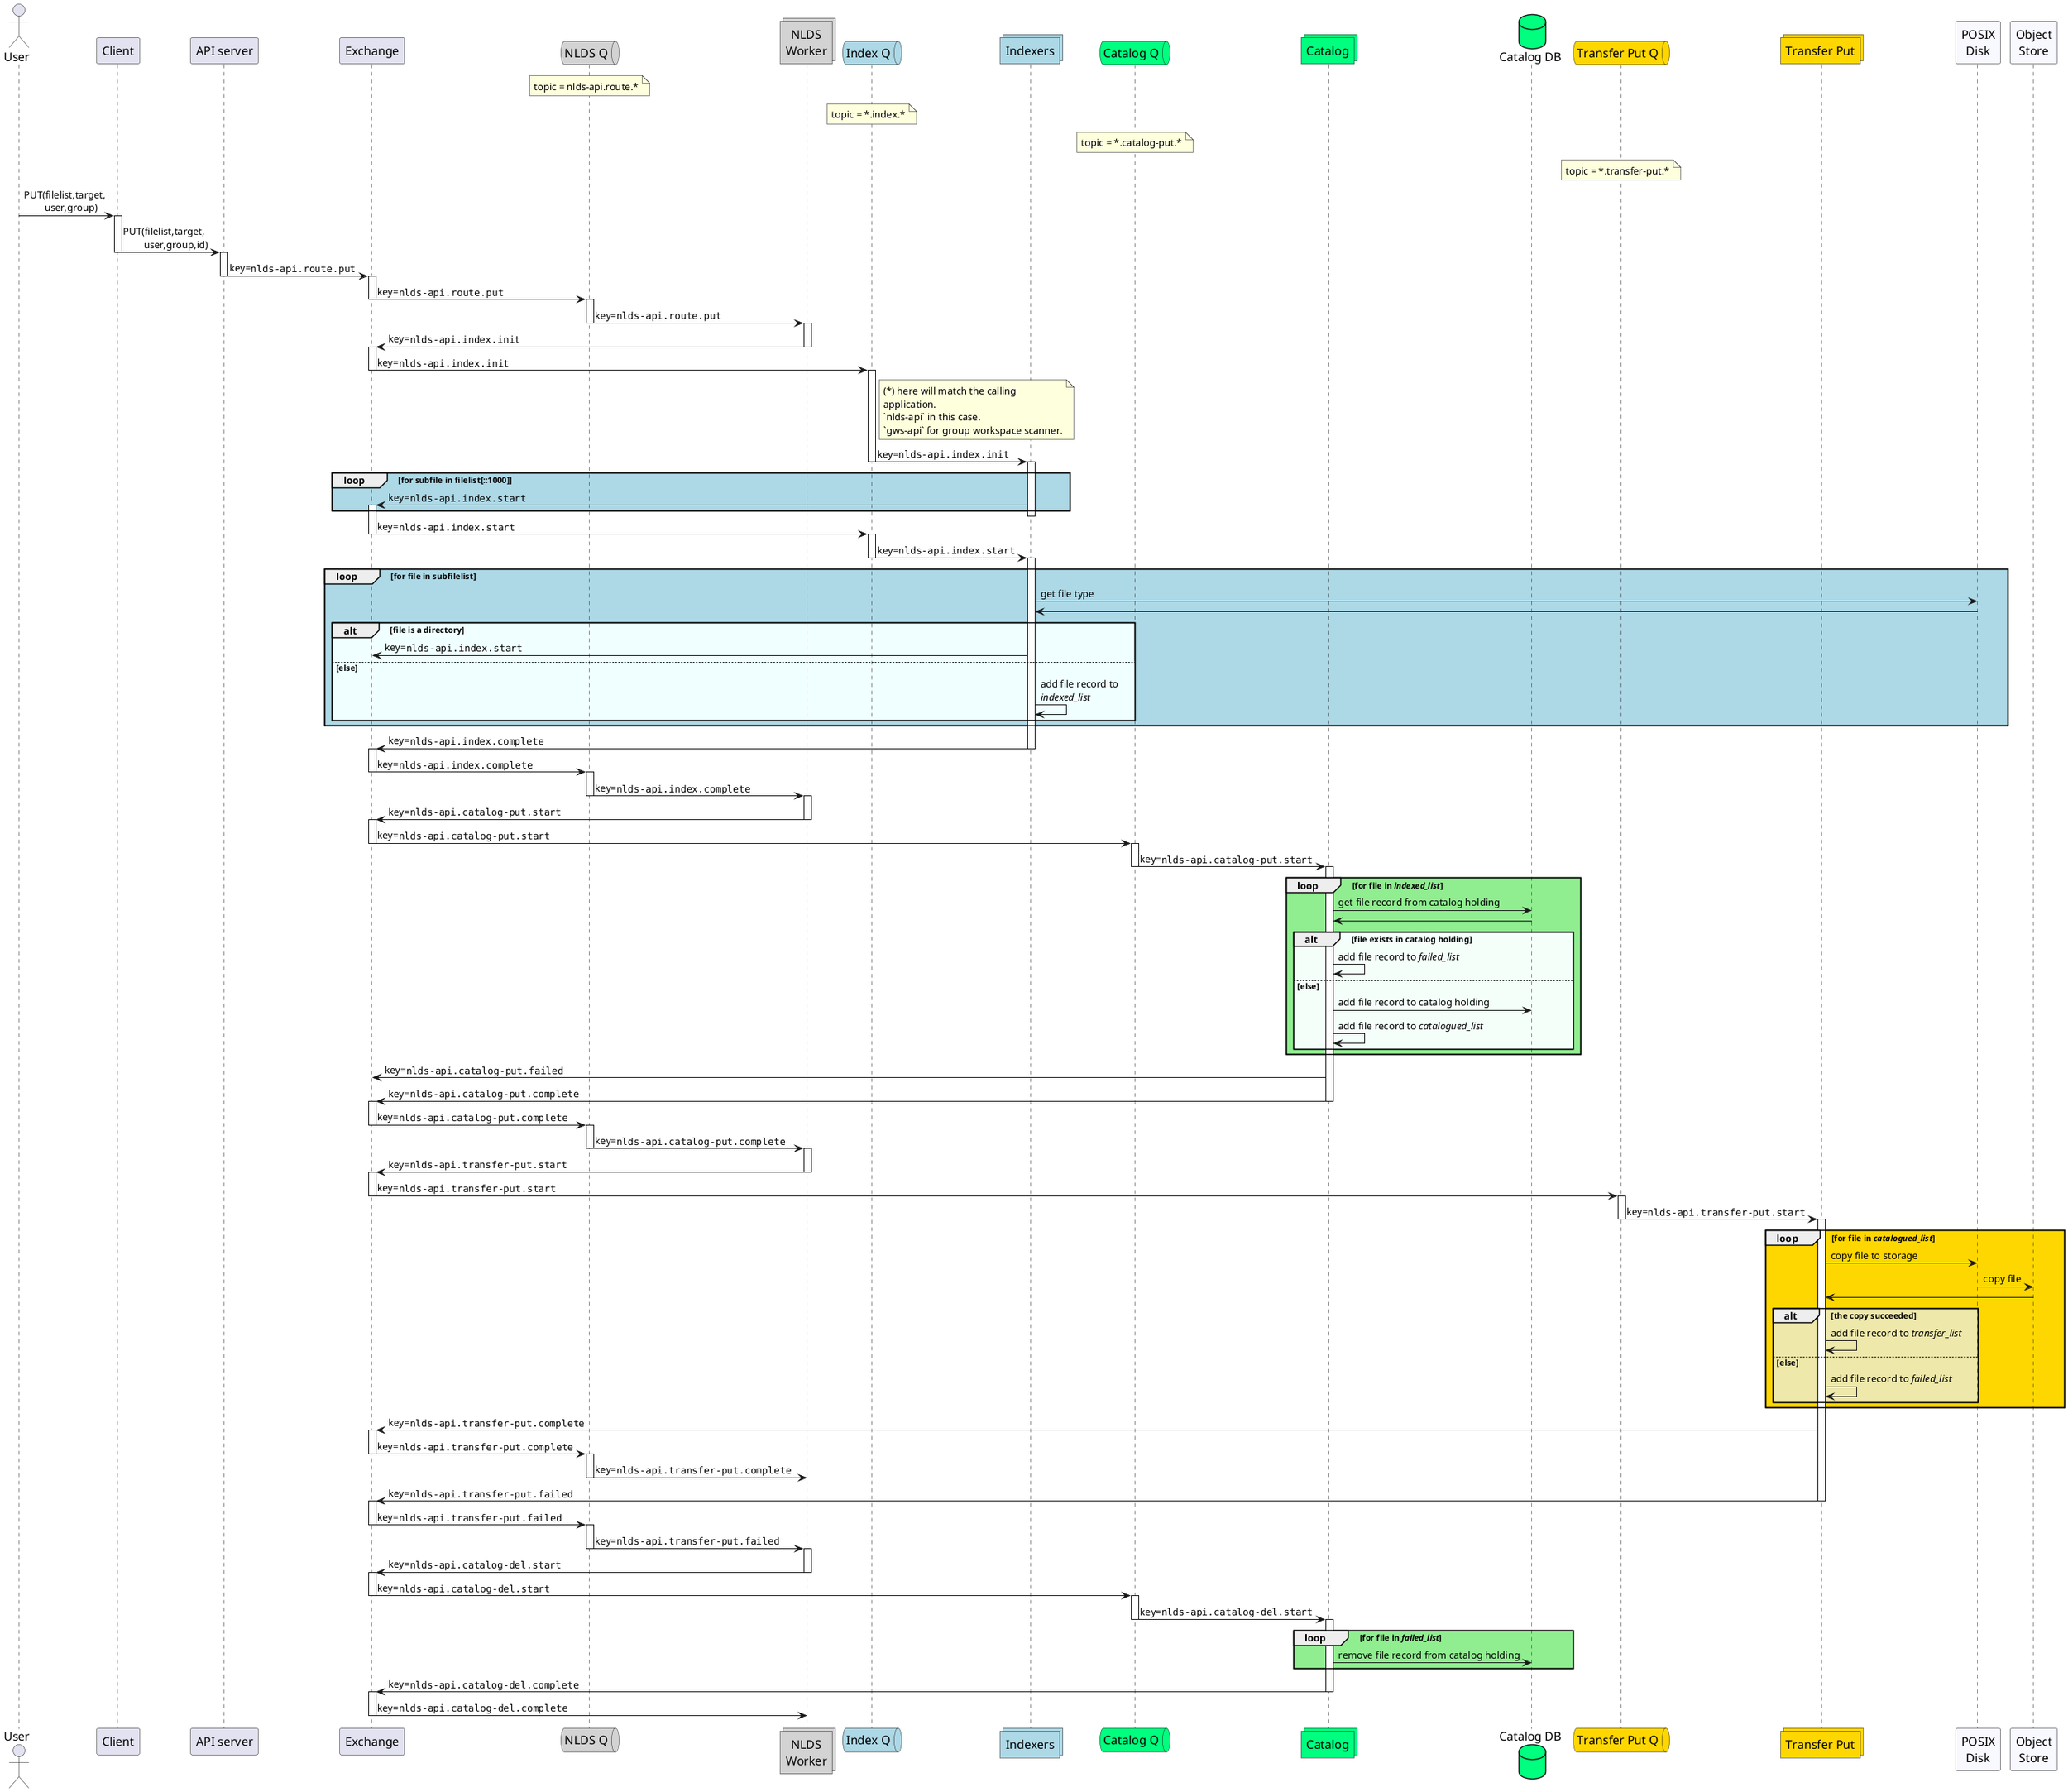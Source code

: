 @startuml message_flow_put_full

skinparam participantFontSize 16
skinparam participantFontName Futura

skinparam queueFontSize 16
skinparam queueFontName Futura

skinparam actorFontSize 16
skinparam actorFontName Futura

skinparam collectionsFontSize 16
skinparam collectionsFontName Futura

skinparam DatabaseFontSize 16
skinparam DatabaseFontName Futura

actor user as "User"
participant client as "Client"
participant server as "API server"
participant wex as "Exchange"

queue qw as "NLDS Q" #lightgrey
note over qw
    topic = nlds-api.route.*
end note
collections work as "NLDS\nWorker" #lightgrey

/'
database iddb as "Transaction DB" #lightgrey
'/
queue qs as "Index Q" #lightblue
note over qs
    topic = *.index.*
end note
collections index as "Indexers" #lightblue

queue qc as "Catalog Q" #springgreen
collections catalog as "Catalog" #springgreen
database catalog_db as "Catalog DB" #springgreen
note over qc
    topic = *.catalog-put.*
end note

queue qt as "Transfer Put Q" #gold
note over qt
    topic = *.transfer-put.*
end note
collections transfer_puts as "Transfer Put" #gold

participant disk as "POSIX\nDisk" #GhostWhite
participant obj as "Object\nStore" #GhostWhite

user -> client : PUT(filelist,target,\n\tuser,group)
activate client
client -> server : PUT(filelist,target,\n\tuser,group,id)
deactivate client
activate server
server -> wex : key=""nlds-api.route.put""
deactivate server
activate wex
wex -> qw : key=""nlds-api.route.put""
deactivate wex
activate qw
qw -> work : key=""nlds-api.route.put""
deactivate qw

activate work
work -> wex : key=""nlds-api.index.init""
deactivate work
activate wex
/'work -> iddb : INSERT(id,target,\n\tuser,group)'/
wex -> qs : key=""nlds-api.index.init""
deactivate wex

note right of qs
    (*) here will match the calling
    application.
    `nlds-api` in this case.
    `gws-api` for group workspace scanner.
end note
activate qs
qs -> index : key=""nlds-api.index.init""
deactivate qs
activate index
loop #lightblue for subfile in filelist[::1000]
    index -> wex : key=""nlds-api.index.start""
    activate wex
end
deactivate index

wex -> qs : key=""nlds-api.index.start""
deactivate wex

activate qs
qs -> index : key=""nlds-api.index.start""
deactivate qs
activate index
loop #lightblue for file in subfilelist
    index -> disk : get file type
    disk -> index
    alt #azure file is a directory
        index -> wex : key=""nlds-api.index.start""
    else else
        index -> index : add file record to\n//indexed_list//
    end
end
index -> wex : key=""nlds-api.index.complete""
deactivate index

activate wex
wex -> qw : key=""nlds-api.index.complete""
deactivate wex

activate qw
qw -> work : key=""nlds-api.index.complete""
deactivate qw

activate work
work -> wex : key=""nlds-api.catalog-put.start""
deactivate work

activate wex
wex -> qc : key=""nlds-api.catalog-put.start""
deactivate wex

activate qc
qc -> catalog : key=""nlds-api.catalog-put.start""
deactivate qc

activate catalog
loop #LightGreen for file in //indexed_list//
    catalog -> catalog_db : get file record from catalog holding
    catalog_db -> catalog
    alt #MintCream file exists in catalog holding
        catalog -> catalog : add file record to //failed_list//
    else else
        catalog -> catalog_db : add file record to catalog holding
        catalog -> catalog : add file record to //catalogued_list//
    end
end

catalog -> wex : key=""nlds-api.catalog-put.failed""
catalog -> wex : key=""nlds-api.catalog-put.complete""

deactivate catalog

activate wex
wex -> qw : key=""nlds-api.catalog-put.complete""
deactivate wex

activate qw
qw -> work: key=""nlds-api.catalog-put.complete""
deactivate qw

activate work
work -> wex  : key=""nlds-api.transfer-put.start""
deactivate work

activate wex
wex -> qt : key=""nlds-api.transfer-put.start""
deactivate wex

activate qt
qt -> transfer_puts : key=""nlds-api.transfer-put.start""
deactivate qt

activate transfer_puts
loop #Gold for file in //catalogued_list//
    transfer_puts -> disk : copy file to storage
    disk -> obj : copy file
    obj -> transfer_puts 
    alt #PaleGoldenRod the copy succeeded
        transfer_puts -> transfer_puts : add file record to //transfer_list//
    else else
        transfer_puts -> transfer_puts : add file record to //failed_list//
    end
end

transfer_puts -> wex : key=""nlds-api.transfer-put.complete""

activate wex
wex -> qw : key=""nlds-api.transfer-put.complete""
deactivate wex

activate qw
qw -> work : key=""nlds-api.transfer-put.complete""
deactivate qw

transfer_puts -> wex : key=""nlds-api.transfer-put.failed""
deactivate transfer_puts

activate wex
wex -> qw : key=""nlds-api.transfer-put.failed""
deactivate wex

activate qw
qw -> work : key=""nlds-api.transfer-put.failed""
deactivate qw

activate work
work -> wex : key=""nlds-api.catalog-del.start""
deactivate work

activate wex
wex -> qc : key=""nlds-api.catalog-del.start""
deactivate wex

activate qc
qc -> catalog : key=""nlds-api.catalog-del.start""
deactivate qc

activate catalog
loop #LightGreen for file in //failed_list//
    catalog -> catalog_db : remove file record from catalog holding
end

catalog -> wex : key=""nlds-api.catalog-del.complete""
deactivate catalog

activate wex
wex -> work : key=""nlds-api.catalog-del.complete""
deactivate wex

@enduml